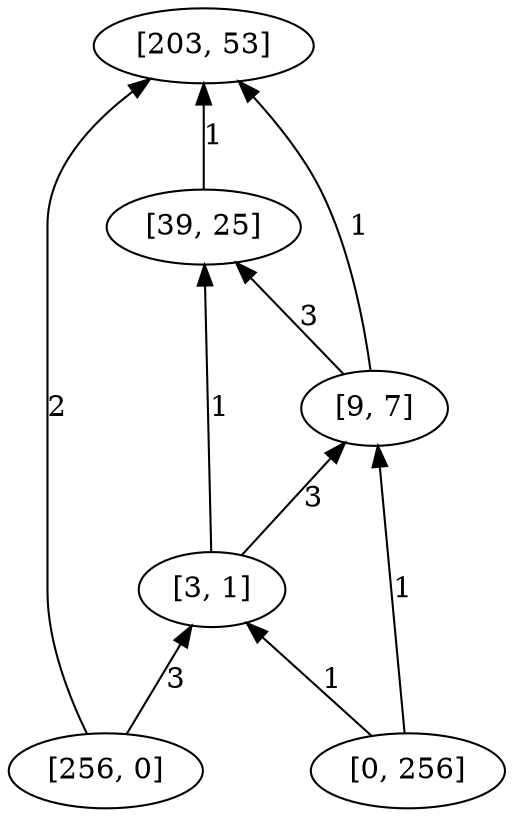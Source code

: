digraph "DD" { 
rankdir = "BT" 
graph [ ordering = "out"];
5001 -> 1[label = "2"];
5001 -> 4[label = "3"];
5002 -> 3[label = "1"];
5002 -> 4[label = "1"];
2 -> 1[label = "1"];
3 -> 1[label = "1"];
3 -> 2[label = "3"];
4 -> 2[label = "1"];
4 -> 3[label = "3"];
5001 [label = "[256, 0]",  shape = oval]
5002 [label = "[0, 256]",  shape = oval]
1 [label = "[203, 53]",  shape = oval]
2 [label = "[39, 25]",  shape = oval]
3 [label = "[9, 7]",  shape = oval]
4 [label = "[3, 1]",  shape = oval]
}
